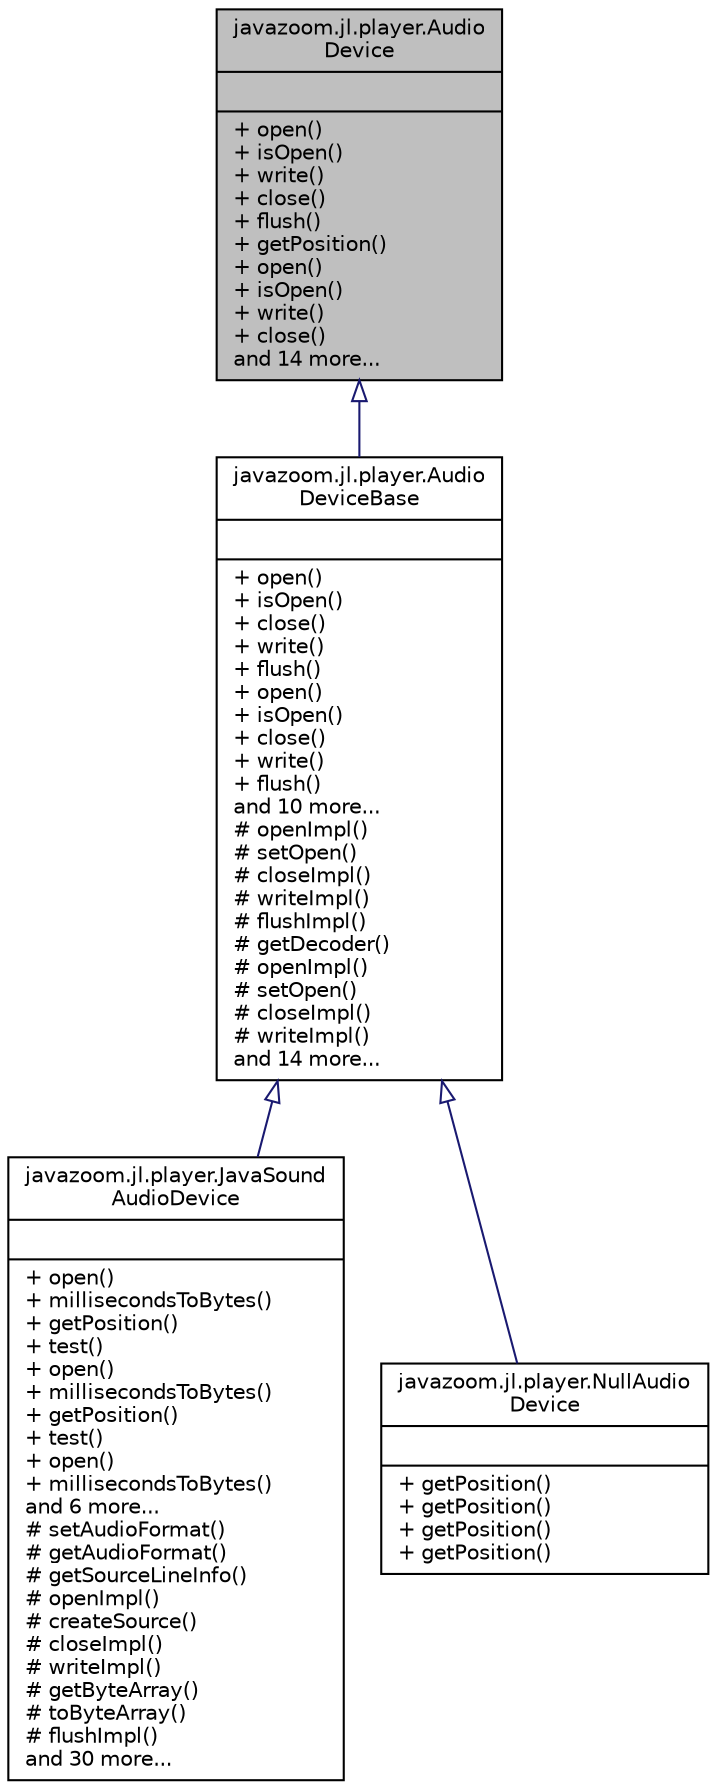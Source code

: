 digraph "javazoom.jl.player.AudioDevice"
{
 // LATEX_PDF_SIZE
  edge [fontname="Helvetica",fontsize="10",labelfontname="Helvetica",labelfontsize="10"];
  node [fontname="Helvetica",fontsize="10",shape=record];
  Node1 [label="{javazoom.jl.player.Audio\lDevice\n||+ open()\l+ isOpen()\l+ write()\l+ close()\l+ flush()\l+ getPosition()\l+ open()\l+ isOpen()\l+ write()\l+ close()\land 14 more...\l}",height=0.2,width=0.4,color="black", fillcolor="grey75", style="filled", fontcolor="black",tooltip=" "];
  Node1 -> Node2 [dir="back",color="midnightblue",fontsize="10",style="solid",arrowtail="onormal"];
  Node2 [label="{javazoom.jl.player.Audio\lDeviceBase\n||+ open()\l+ isOpen()\l+ close()\l+ write()\l+ flush()\l+ open()\l+ isOpen()\l+ close()\l+ write()\l+ flush()\land 10 more...\l# openImpl()\l# setOpen()\l# closeImpl()\l# writeImpl()\l# flushImpl()\l# getDecoder()\l# openImpl()\l# setOpen()\l# closeImpl()\l# writeImpl()\land 14 more...\l}",height=0.2,width=0.4,color="black", fillcolor="white", style="filled",URL="$classjavazoom_1_1jl_1_1player_1_1_audio_device_base.html",tooltip=" "];
  Node2 -> Node3 [dir="back",color="midnightblue",fontsize="10",style="solid",arrowtail="onormal"];
  Node3 [label="{javazoom.jl.player.JavaSound\lAudioDevice\n||+ open()\l+ millisecondsToBytes()\l+ getPosition()\l+ test()\l+ open()\l+ millisecondsToBytes()\l+ getPosition()\l+ test()\l+ open()\l+ millisecondsToBytes()\land 6 more...\l# setAudioFormat()\l# getAudioFormat()\l# getSourceLineInfo()\l# openImpl()\l# createSource()\l# closeImpl()\l# writeImpl()\l# getByteArray()\l# toByteArray()\l# flushImpl()\land 30 more...\l}",height=0.2,width=0.4,color="black", fillcolor="white", style="filled",URL="$classjavazoom_1_1jl_1_1player_1_1_java_sound_audio_device.html",tooltip=" "];
  Node2 -> Node4 [dir="back",color="midnightblue",fontsize="10",style="solid",arrowtail="onormal"];
  Node4 [label="{javazoom.jl.player.NullAudio\lDevice\n||+ getPosition()\l+ getPosition()\l+ getPosition()\l+ getPosition()\l}",height=0.2,width=0.4,color="black", fillcolor="white", style="filled",URL="$classjavazoom_1_1jl_1_1player_1_1_null_audio_device.html",tooltip=" "];
}

